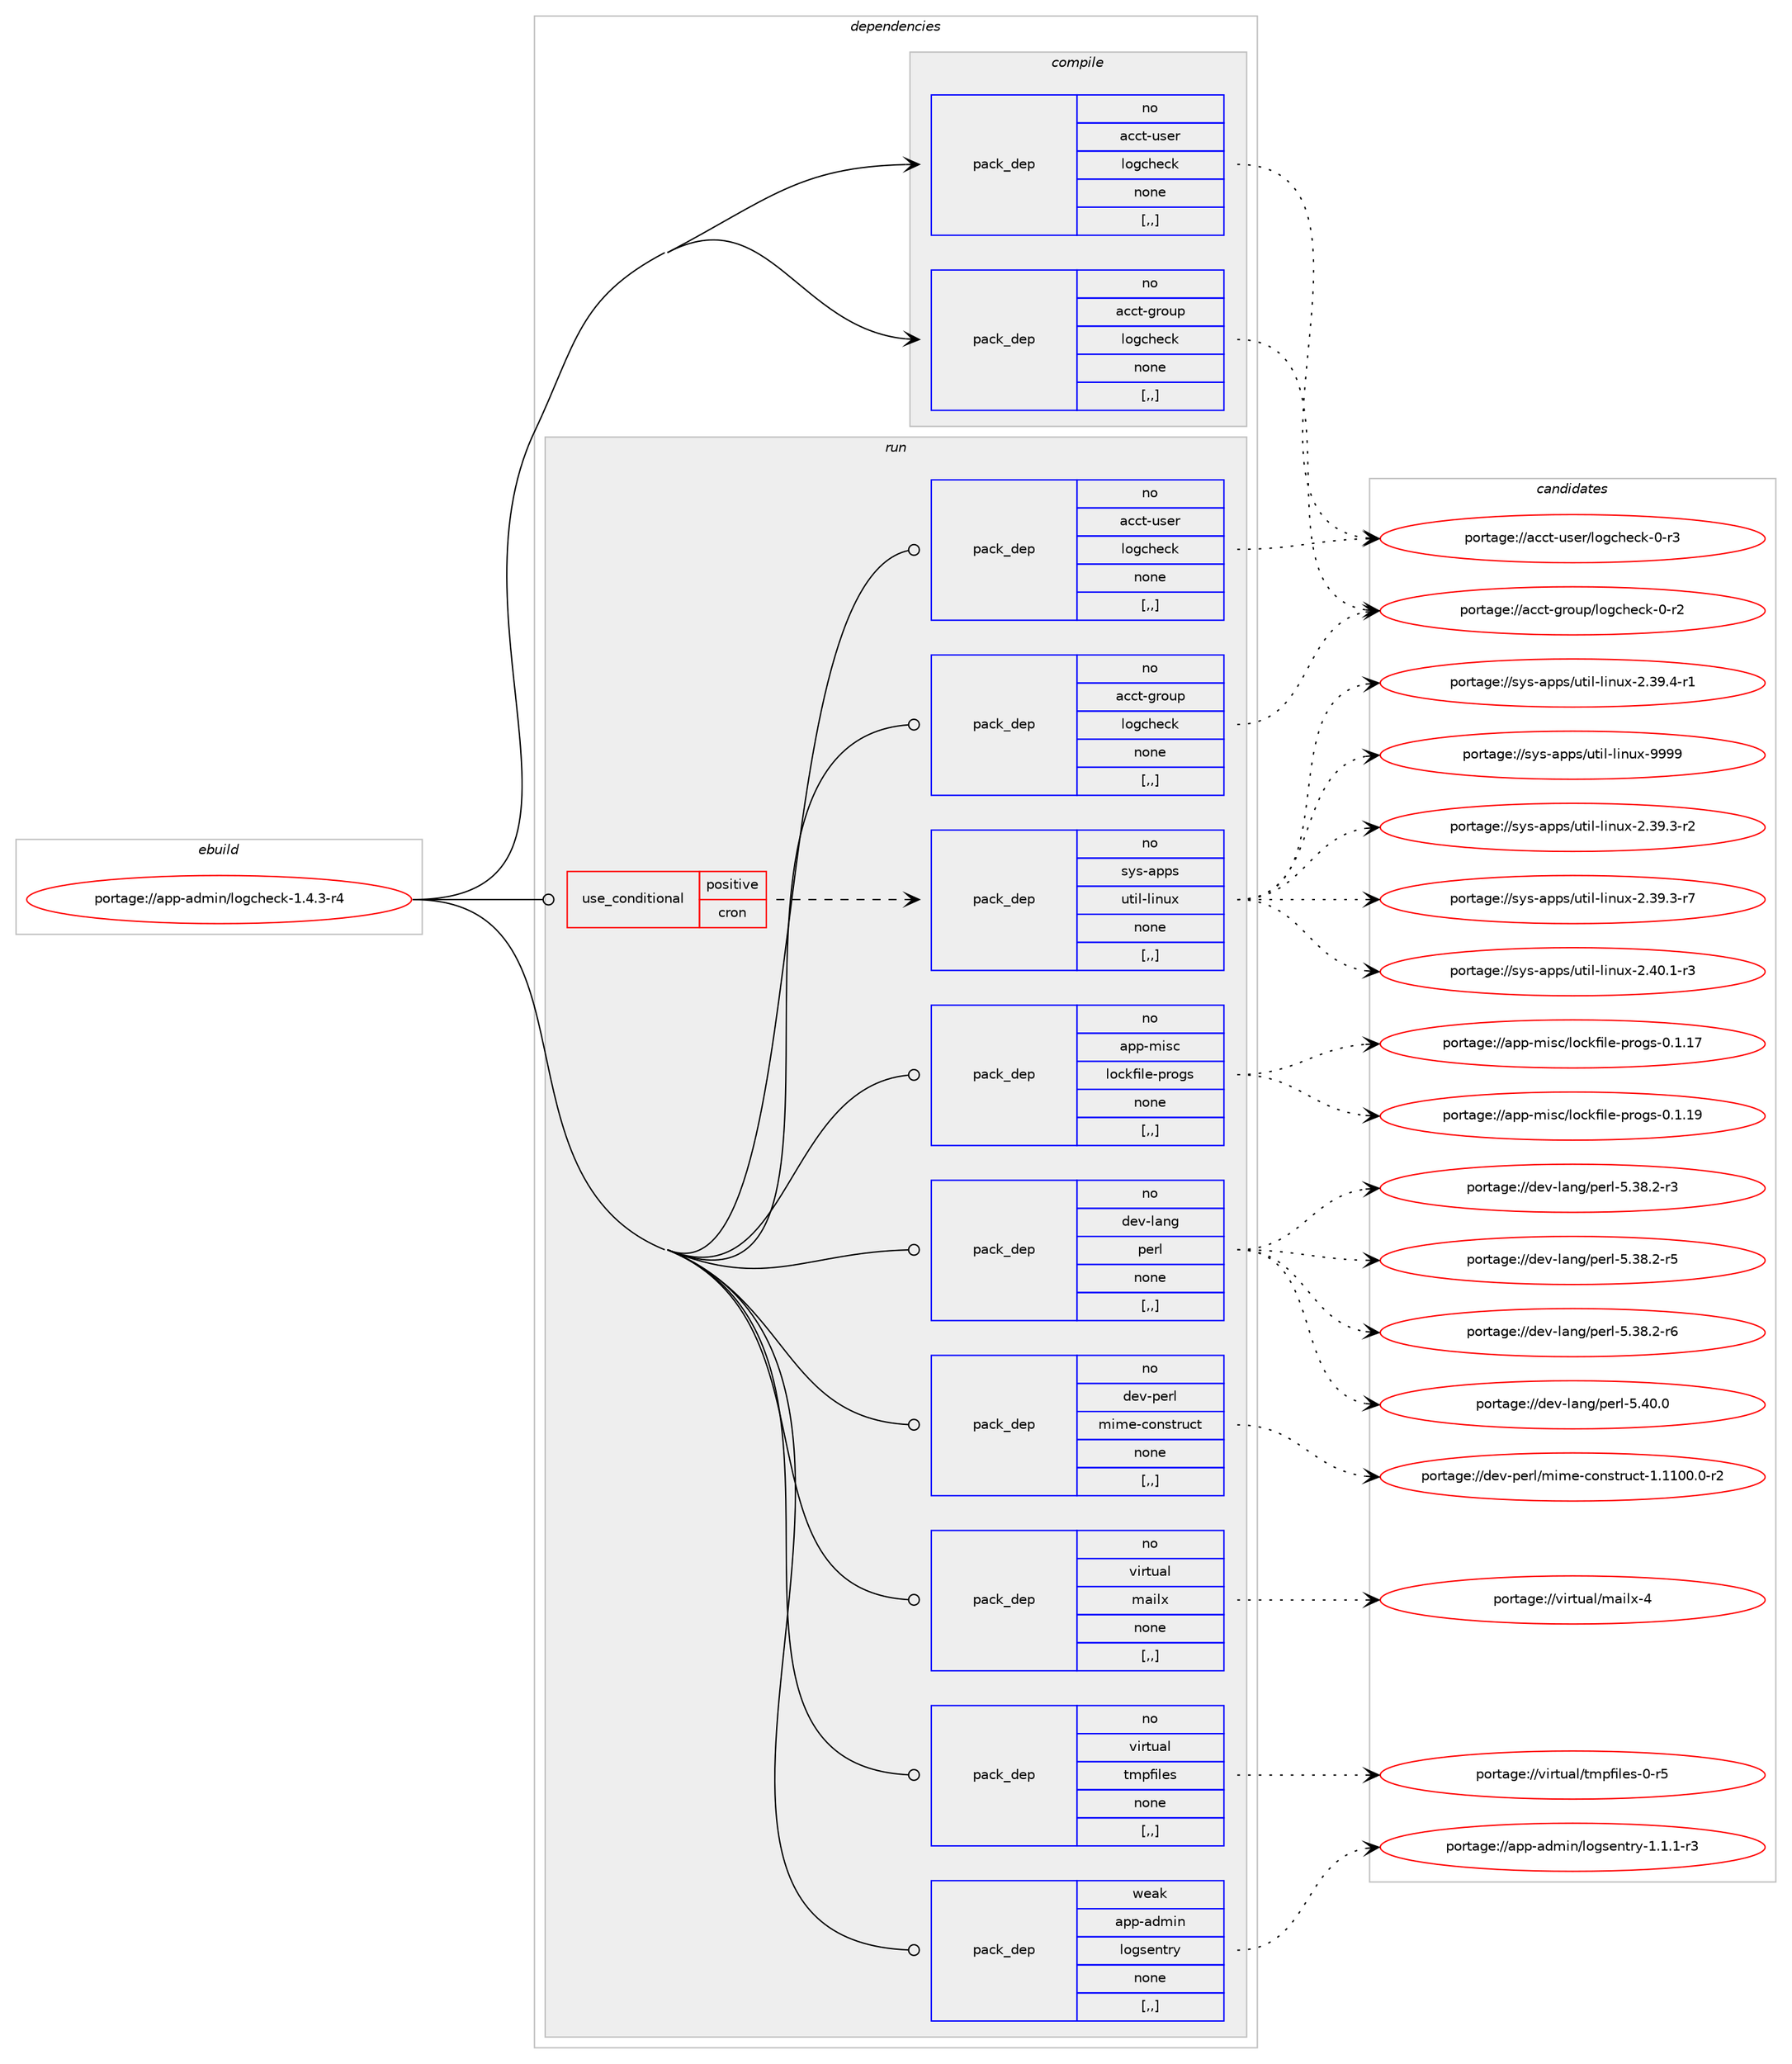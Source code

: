 digraph prolog {

# *************
# Graph options
# *************

newrank=true;
concentrate=true;
compound=true;
graph [rankdir=LR,fontname=Helvetica,fontsize=10,ranksep=1.5];#, ranksep=2.5, nodesep=0.2];
edge  [arrowhead=vee];
node  [fontname=Helvetica,fontsize=10];

# **********
# The ebuild
# **********

subgraph cluster_leftcol {
color=gray;
rank=same;
label=<<i>ebuild</i>>;
id [label="portage://app-admin/logcheck-1.4.3-r4", color=red, width=4, href="../app-admin/logcheck-1.4.3-r4.svg"];
}

# ****************
# The dependencies
# ****************

subgraph cluster_midcol {
color=gray;
label=<<i>dependencies</i>>;
subgraph cluster_compile {
fillcolor="#eeeeee";
style=filled;
label=<<i>compile</i>>;
subgraph pack2293 {
dependency2924 [label=<<TABLE BORDER="0" CELLBORDER="1" CELLSPACING="0" CELLPADDING="4" WIDTH="220"><TR><TD ROWSPAN="6" CELLPADDING="30">pack_dep</TD></TR><TR><TD WIDTH="110">no</TD></TR><TR><TD>acct-group</TD></TR><TR><TD>logcheck</TD></TR><TR><TD>none</TD></TR><TR><TD>[,,]</TD></TR></TABLE>>, shape=none, color=blue];
}
id:e -> dependency2924:w [weight=20,style="solid",arrowhead="vee"];
subgraph pack2294 {
dependency2925 [label=<<TABLE BORDER="0" CELLBORDER="1" CELLSPACING="0" CELLPADDING="4" WIDTH="220"><TR><TD ROWSPAN="6" CELLPADDING="30">pack_dep</TD></TR><TR><TD WIDTH="110">no</TD></TR><TR><TD>acct-user</TD></TR><TR><TD>logcheck</TD></TR><TR><TD>none</TD></TR><TR><TD>[,,]</TD></TR></TABLE>>, shape=none, color=blue];
}
id:e -> dependency2925:w [weight=20,style="solid",arrowhead="vee"];
}
subgraph cluster_compileandrun {
fillcolor="#eeeeee";
style=filled;
label=<<i>compile and run</i>>;
}
subgraph cluster_run {
fillcolor="#eeeeee";
style=filled;
label=<<i>run</i>>;
subgraph cond620 {
dependency2926 [label=<<TABLE BORDER="0" CELLBORDER="1" CELLSPACING="0" CELLPADDING="4"><TR><TD ROWSPAN="3" CELLPADDING="10">use_conditional</TD></TR><TR><TD>positive</TD></TR><TR><TD>cron</TD></TR></TABLE>>, shape=none, color=red];
subgraph pack2295 {
dependency2927 [label=<<TABLE BORDER="0" CELLBORDER="1" CELLSPACING="0" CELLPADDING="4" WIDTH="220"><TR><TD ROWSPAN="6" CELLPADDING="30">pack_dep</TD></TR><TR><TD WIDTH="110">no</TD></TR><TR><TD>sys-apps</TD></TR><TR><TD>util-linux</TD></TR><TR><TD>none</TD></TR><TR><TD>[,,]</TD></TR></TABLE>>, shape=none, color=blue];
}
dependency2926:e -> dependency2927:w [weight=20,style="dashed",arrowhead="vee"];
}
id:e -> dependency2926:w [weight=20,style="solid",arrowhead="odot"];
subgraph pack2296 {
dependency2928 [label=<<TABLE BORDER="0" CELLBORDER="1" CELLSPACING="0" CELLPADDING="4" WIDTH="220"><TR><TD ROWSPAN="6" CELLPADDING="30">pack_dep</TD></TR><TR><TD WIDTH="110">no</TD></TR><TR><TD>acct-group</TD></TR><TR><TD>logcheck</TD></TR><TR><TD>none</TD></TR><TR><TD>[,,]</TD></TR></TABLE>>, shape=none, color=blue];
}
id:e -> dependency2928:w [weight=20,style="solid",arrowhead="odot"];
subgraph pack2297 {
dependency2929 [label=<<TABLE BORDER="0" CELLBORDER="1" CELLSPACING="0" CELLPADDING="4" WIDTH="220"><TR><TD ROWSPAN="6" CELLPADDING="30">pack_dep</TD></TR><TR><TD WIDTH="110">no</TD></TR><TR><TD>acct-user</TD></TR><TR><TD>logcheck</TD></TR><TR><TD>none</TD></TR><TR><TD>[,,]</TD></TR></TABLE>>, shape=none, color=blue];
}
id:e -> dependency2929:w [weight=20,style="solid",arrowhead="odot"];
subgraph pack2298 {
dependency2930 [label=<<TABLE BORDER="0" CELLBORDER="1" CELLSPACING="0" CELLPADDING="4" WIDTH="220"><TR><TD ROWSPAN="6" CELLPADDING="30">pack_dep</TD></TR><TR><TD WIDTH="110">no</TD></TR><TR><TD>app-misc</TD></TR><TR><TD>lockfile-progs</TD></TR><TR><TD>none</TD></TR><TR><TD>[,,]</TD></TR></TABLE>>, shape=none, color=blue];
}
id:e -> dependency2930:w [weight=20,style="solid",arrowhead="odot"];
subgraph pack2299 {
dependency2931 [label=<<TABLE BORDER="0" CELLBORDER="1" CELLSPACING="0" CELLPADDING="4" WIDTH="220"><TR><TD ROWSPAN="6" CELLPADDING="30">pack_dep</TD></TR><TR><TD WIDTH="110">no</TD></TR><TR><TD>dev-lang</TD></TR><TR><TD>perl</TD></TR><TR><TD>none</TD></TR><TR><TD>[,,]</TD></TR></TABLE>>, shape=none, color=blue];
}
id:e -> dependency2931:w [weight=20,style="solid",arrowhead="odot"];
subgraph pack2300 {
dependency2932 [label=<<TABLE BORDER="0" CELLBORDER="1" CELLSPACING="0" CELLPADDING="4" WIDTH="220"><TR><TD ROWSPAN="6" CELLPADDING="30">pack_dep</TD></TR><TR><TD WIDTH="110">no</TD></TR><TR><TD>dev-perl</TD></TR><TR><TD>mime-construct</TD></TR><TR><TD>none</TD></TR><TR><TD>[,,]</TD></TR></TABLE>>, shape=none, color=blue];
}
id:e -> dependency2932:w [weight=20,style="solid",arrowhead="odot"];
subgraph pack2301 {
dependency2933 [label=<<TABLE BORDER="0" CELLBORDER="1" CELLSPACING="0" CELLPADDING="4" WIDTH="220"><TR><TD ROWSPAN="6" CELLPADDING="30">pack_dep</TD></TR><TR><TD WIDTH="110">no</TD></TR><TR><TD>virtual</TD></TR><TR><TD>mailx</TD></TR><TR><TD>none</TD></TR><TR><TD>[,,]</TD></TR></TABLE>>, shape=none, color=blue];
}
id:e -> dependency2933:w [weight=20,style="solid",arrowhead="odot"];
subgraph pack2302 {
dependency2934 [label=<<TABLE BORDER="0" CELLBORDER="1" CELLSPACING="0" CELLPADDING="4" WIDTH="220"><TR><TD ROWSPAN="6" CELLPADDING="30">pack_dep</TD></TR><TR><TD WIDTH="110">no</TD></TR><TR><TD>virtual</TD></TR><TR><TD>tmpfiles</TD></TR><TR><TD>none</TD></TR><TR><TD>[,,]</TD></TR></TABLE>>, shape=none, color=blue];
}
id:e -> dependency2934:w [weight=20,style="solid",arrowhead="odot"];
subgraph pack2303 {
dependency2935 [label=<<TABLE BORDER="0" CELLBORDER="1" CELLSPACING="0" CELLPADDING="4" WIDTH="220"><TR><TD ROWSPAN="6" CELLPADDING="30">pack_dep</TD></TR><TR><TD WIDTH="110">weak</TD></TR><TR><TD>app-admin</TD></TR><TR><TD>logsentry</TD></TR><TR><TD>none</TD></TR><TR><TD>[,,]</TD></TR></TABLE>>, shape=none, color=blue];
}
id:e -> dependency2935:w [weight=20,style="solid",arrowhead="odot"];
}
}

# **************
# The candidates
# **************

subgraph cluster_choices {
rank=same;
color=gray;
label=<<i>candidates</i>>;

subgraph choice2293 {
color=black;
nodesep=1;
choice9799991164510311411111711247108111103991041019910745484511450 [label="portage://acct-group/logcheck-0-r2", color=red, width=4,href="../acct-group/logcheck-0-r2.svg"];
dependency2924:e -> choice9799991164510311411111711247108111103991041019910745484511450:w [style=dotted,weight="100"];
}
subgraph choice2294 {
color=black;
nodesep=1;
choice9799991164511711510111447108111103991041019910745484511451 [label="portage://acct-user/logcheck-0-r3", color=red, width=4,href="../acct-user/logcheck-0-r3.svg"];
dependency2925:e -> choice9799991164511711510111447108111103991041019910745484511451:w [style=dotted,weight="100"];
}
subgraph choice2295 {
color=black;
nodesep=1;
choice11512111545971121121154711711610510845108105110117120455046515746514511450 [label="portage://sys-apps/util-linux-2.39.3-r2", color=red, width=4,href="../sys-apps/util-linux-2.39.3-r2.svg"];
choice11512111545971121121154711711610510845108105110117120455046515746514511455 [label="portage://sys-apps/util-linux-2.39.3-r7", color=red, width=4,href="../sys-apps/util-linux-2.39.3-r7.svg"];
choice11512111545971121121154711711610510845108105110117120455046515746524511449 [label="portage://sys-apps/util-linux-2.39.4-r1", color=red, width=4,href="../sys-apps/util-linux-2.39.4-r1.svg"];
choice11512111545971121121154711711610510845108105110117120455046524846494511451 [label="portage://sys-apps/util-linux-2.40.1-r3", color=red, width=4,href="../sys-apps/util-linux-2.40.1-r3.svg"];
choice115121115459711211211547117116105108451081051101171204557575757 [label="portage://sys-apps/util-linux-9999", color=red, width=4,href="../sys-apps/util-linux-9999.svg"];
dependency2927:e -> choice11512111545971121121154711711610510845108105110117120455046515746514511450:w [style=dotted,weight="100"];
dependency2927:e -> choice11512111545971121121154711711610510845108105110117120455046515746514511455:w [style=dotted,weight="100"];
dependency2927:e -> choice11512111545971121121154711711610510845108105110117120455046515746524511449:w [style=dotted,weight="100"];
dependency2927:e -> choice11512111545971121121154711711610510845108105110117120455046524846494511451:w [style=dotted,weight="100"];
dependency2927:e -> choice115121115459711211211547117116105108451081051101171204557575757:w [style=dotted,weight="100"];
}
subgraph choice2296 {
color=black;
nodesep=1;
choice9799991164510311411111711247108111103991041019910745484511450 [label="portage://acct-group/logcheck-0-r2", color=red, width=4,href="../acct-group/logcheck-0-r2.svg"];
dependency2928:e -> choice9799991164510311411111711247108111103991041019910745484511450:w [style=dotted,weight="100"];
}
subgraph choice2297 {
color=black;
nodesep=1;
choice9799991164511711510111447108111103991041019910745484511451 [label="portage://acct-user/logcheck-0-r3", color=red, width=4,href="../acct-user/logcheck-0-r3.svg"];
dependency2929:e -> choice9799991164511711510111447108111103991041019910745484511451:w [style=dotted,weight="100"];
}
subgraph choice2298 {
color=black;
nodesep=1;
choice97112112451091051159947108111991071021051081014511211411110311545484649464955 [label="portage://app-misc/lockfile-progs-0.1.17", color=red, width=4,href="../app-misc/lockfile-progs-0.1.17.svg"];
choice97112112451091051159947108111991071021051081014511211411110311545484649464957 [label="portage://app-misc/lockfile-progs-0.1.19", color=red, width=4,href="../app-misc/lockfile-progs-0.1.19.svg"];
dependency2930:e -> choice97112112451091051159947108111991071021051081014511211411110311545484649464955:w [style=dotted,weight="100"];
dependency2930:e -> choice97112112451091051159947108111991071021051081014511211411110311545484649464957:w [style=dotted,weight="100"];
}
subgraph choice2299 {
color=black;
nodesep=1;
choice100101118451089711010347112101114108455346515646504511451 [label="portage://dev-lang/perl-5.38.2-r3", color=red, width=4,href="../dev-lang/perl-5.38.2-r3.svg"];
choice100101118451089711010347112101114108455346515646504511453 [label="portage://dev-lang/perl-5.38.2-r5", color=red, width=4,href="../dev-lang/perl-5.38.2-r5.svg"];
choice100101118451089711010347112101114108455346515646504511454 [label="portage://dev-lang/perl-5.38.2-r6", color=red, width=4,href="../dev-lang/perl-5.38.2-r6.svg"];
choice10010111845108971101034711210111410845534652484648 [label="portage://dev-lang/perl-5.40.0", color=red, width=4,href="../dev-lang/perl-5.40.0.svg"];
dependency2931:e -> choice100101118451089711010347112101114108455346515646504511451:w [style=dotted,weight="100"];
dependency2931:e -> choice100101118451089711010347112101114108455346515646504511453:w [style=dotted,weight="100"];
dependency2931:e -> choice100101118451089711010347112101114108455346515646504511454:w [style=dotted,weight="100"];
dependency2931:e -> choice10010111845108971101034711210111410845534652484648:w [style=dotted,weight="100"];
}
subgraph choice2300 {
color=black;
nodesep=1;
choice10010111845112101114108471091051091014599111110115116114117991164549464949484846484511450 [label="portage://dev-perl/mime-construct-1.1100.0-r2", color=red, width=4,href="../dev-perl/mime-construct-1.1100.0-r2.svg"];
dependency2932:e -> choice10010111845112101114108471091051091014599111110115116114117991164549464949484846484511450:w [style=dotted,weight="100"];
}
subgraph choice2301 {
color=black;
nodesep=1;
choice1181051141161179710847109971051081204552 [label="portage://virtual/mailx-4", color=red, width=4,href="../virtual/mailx-4.svg"];
dependency2933:e -> choice1181051141161179710847109971051081204552:w [style=dotted,weight="100"];
}
subgraph choice2302 {
color=black;
nodesep=1;
choice118105114116117971084711610911210210510810111545484511453 [label="portage://virtual/tmpfiles-0-r5", color=red, width=4,href="../virtual/tmpfiles-0-r5.svg"];
dependency2934:e -> choice118105114116117971084711610911210210510810111545484511453:w [style=dotted,weight="100"];
}
subgraph choice2303 {
color=black;
nodesep=1;
choice971121124597100109105110471081111031151011101161141214549464946494511451 [label="portage://app-admin/logsentry-1.1.1-r3", color=red, width=4,href="../app-admin/logsentry-1.1.1-r3.svg"];
dependency2935:e -> choice971121124597100109105110471081111031151011101161141214549464946494511451:w [style=dotted,weight="100"];
}
}

}
